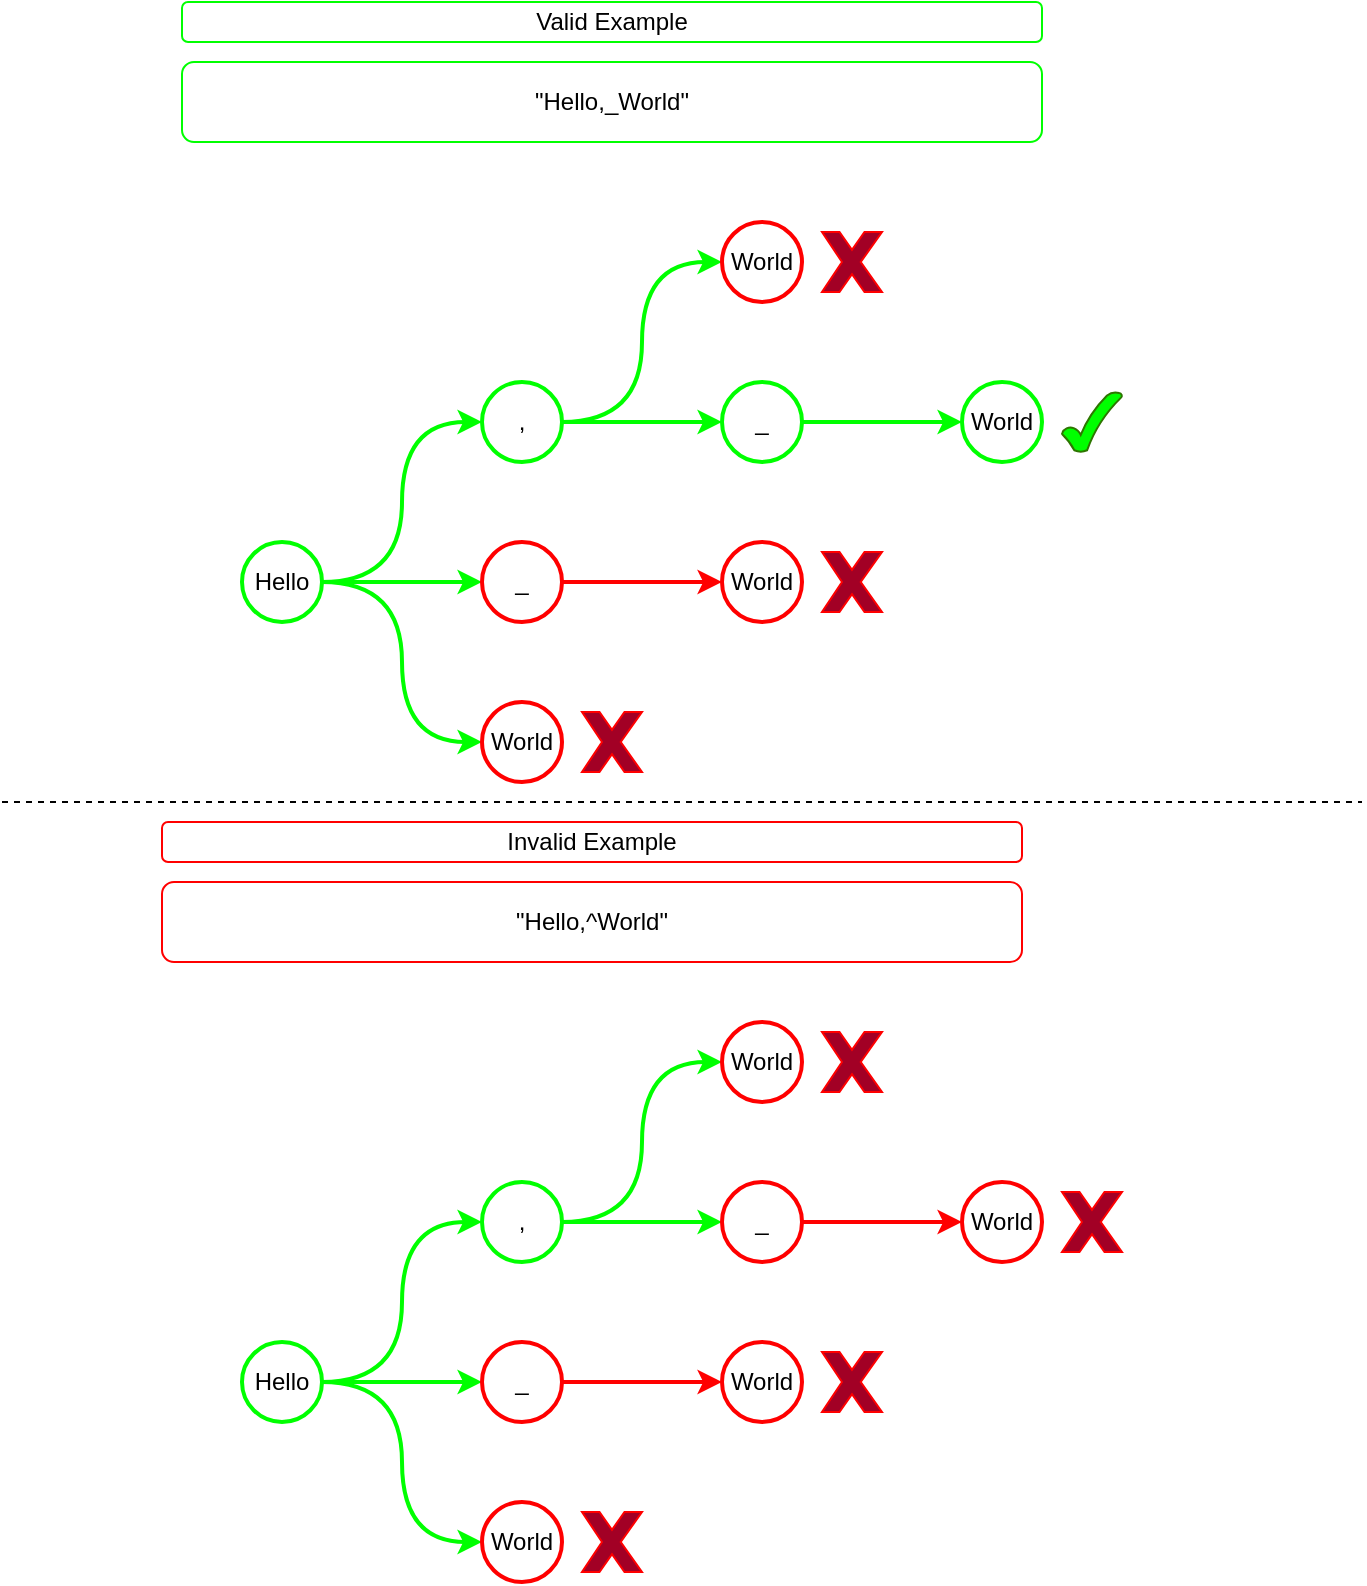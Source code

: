 <mxfile version="24.2.5" type="device">
  <diagram id="5_LrSvfUDZXO3y8Wor-d" name="Page-1">
    <mxGraphModel dx="1185" dy="683" grid="1" gridSize="10" guides="1" tooltips="1" connect="1" arrows="1" fold="1" page="1" pageScale="1" pageWidth="850" pageHeight="1100" math="0" shadow="0">
      <root>
        <mxCell id="0" />
        <mxCell id="1" parent="0" />
        <mxCell id="UZ9Ux37qHeOWCQ1a2PDl-4" value="Valid Example" style="rounded=1;whiteSpace=wrap;html=1;strokeColor=#00FF00;" parent="1" vertex="1">
          <mxGeometry x="90" y="90" width="430" height="20" as="geometry" />
        </mxCell>
        <mxCell id="UZ9Ux37qHeOWCQ1a2PDl-5" value="&quot;Hello,_World&quot;" style="rounded=1;whiteSpace=wrap;html=1;strokeColor=#00FF00;" parent="1" vertex="1">
          <mxGeometry x="90" y="120" width="430" height="40" as="geometry" />
        </mxCell>
        <mxCell id="UZ9Ux37qHeOWCQ1a2PDl-14" style="edgeStyle=orthogonalEdgeStyle;rounded=0;orthogonalLoop=1;jettySize=auto;html=1;entryX=0;entryY=0.5;entryDx=0;entryDy=0;curved=1;strokeColor=#00FF00;strokeWidth=2;" parent="1" source="UZ9Ux37qHeOWCQ1a2PDl-6" target="UZ9Ux37qHeOWCQ1a2PDl-9" edge="1">
          <mxGeometry relative="1" as="geometry" />
        </mxCell>
        <mxCell id="UZ9Ux37qHeOWCQ1a2PDl-15" style="edgeStyle=orthogonalEdgeStyle;rounded=0;orthogonalLoop=1;jettySize=auto;html=1;strokeColor=#00FF00;strokeWidth=2;" parent="1" source="UZ9Ux37qHeOWCQ1a2PDl-6" target="UZ9Ux37qHeOWCQ1a2PDl-8" edge="1">
          <mxGeometry relative="1" as="geometry" />
        </mxCell>
        <mxCell id="UZ9Ux37qHeOWCQ1a2PDl-16" style="edgeStyle=orthogonalEdgeStyle;rounded=0;orthogonalLoop=1;jettySize=auto;html=1;entryX=0;entryY=0.5;entryDx=0;entryDy=0;curved=1;strokeColor=#00FF00;strokeWidth=2;" parent="1" source="UZ9Ux37qHeOWCQ1a2PDl-6" target="UZ9Ux37qHeOWCQ1a2PDl-7" edge="1">
          <mxGeometry relative="1" as="geometry" />
        </mxCell>
        <mxCell id="UZ9Ux37qHeOWCQ1a2PDl-6" value="Hello" style="ellipse;whiteSpace=wrap;html=1;aspect=fixed;strokeColor=#00FF00;strokeWidth=2;" parent="1" vertex="1">
          <mxGeometry x="120" y="360" width="40" height="40" as="geometry" />
        </mxCell>
        <mxCell id="UZ9Ux37qHeOWCQ1a2PDl-7" value="World" style="ellipse;whiteSpace=wrap;html=1;aspect=fixed;strokeColor=#ff0000;strokeWidth=2;" parent="1" vertex="1">
          <mxGeometry x="240" y="440" width="40" height="40" as="geometry" />
        </mxCell>
        <mxCell id="UZ9Ux37qHeOWCQ1a2PDl-19" style="edgeStyle=orthogonalEdgeStyle;rounded=0;orthogonalLoop=1;jettySize=auto;html=1;strokeColor=#FF0000;strokeWidth=2;" parent="1" source="UZ9Ux37qHeOWCQ1a2PDl-8" target="UZ9Ux37qHeOWCQ1a2PDl-11" edge="1">
          <mxGeometry relative="1" as="geometry" />
        </mxCell>
        <mxCell id="UZ9Ux37qHeOWCQ1a2PDl-8" value="_" style="ellipse;whiteSpace=wrap;html=1;aspect=fixed;strokeColor=#ff0000;strokeWidth=2;" parent="1" vertex="1">
          <mxGeometry x="240" y="360" width="40" height="40" as="geometry" />
        </mxCell>
        <mxCell id="UZ9Ux37qHeOWCQ1a2PDl-17" style="edgeStyle=orthogonalEdgeStyle;rounded=0;orthogonalLoop=1;jettySize=auto;html=1;entryX=0;entryY=0.5;entryDx=0;entryDy=0;curved=1;strokeColor=#00FF00;strokeWidth=2;" parent="1" source="UZ9Ux37qHeOWCQ1a2PDl-9" target="UZ9Ux37qHeOWCQ1a2PDl-13" edge="1">
          <mxGeometry relative="1" as="geometry" />
        </mxCell>
        <mxCell id="UZ9Ux37qHeOWCQ1a2PDl-18" style="edgeStyle=orthogonalEdgeStyle;rounded=0;orthogonalLoop=1;jettySize=auto;html=1;entryX=0;entryY=0.5;entryDx=0;entryDy=0;strokeColor=#00FF00;strokeWidth=2;" parent="1" source="UZ9Ux37qHeOWCQ1a2PDl-9" target="UZ9Ux37qHeOWCQ1a2PDl-10" edge="1">
          <mxGeometry relative="1" as="geometry" />
        </mxCell>
        <mxCell id="UZ9Ux37qHeOWCQ1a2PDl-9" value="," style="ellipse;whiteSpace=wrap;html=1;aspect=fixed;strokeColor=#00FF00;strokeWidth=2;" parent="1" vertex="1">
          <mxGeometry x="240" y="280" width="40" height="40" as="geometry" />
        </mxCell>
        <mxCell id="UZ9Ux37qHeOWCQ1a2PDl-25" style="edgeStyle=orthogonalEdgeStyle;rounded=0;orthogonalLoop=1;jettySize=auto;html=1;strokeColor=#00FF00;strokeWidth=2;" parent="1" source="UZ9Ux37qHeOWCQ1a2PDl-10" target="UZ9Ux37qHeOWCQ1a2PDl-24" edge="1">
          <mxGeometry relative="1" as="geometry" />
        </mxCell>
        <mxCell id="UZ9Ux37qHeOWCQ1a2PDl-10" value="_" style="ellipse;whiteSpace=wrap;html=1;aspect=fixed;strokeColor=#00FF00;strokeWidth=2;" parent="1" vertex="1">
          <mxGeometry x="360" y="280" width="40" height="40" as="geometry" />
        </mxCell>
        <mxCell id="UZ9Ux37qHeOWCQ1a2PDl-11" value="World" style="ellipse;whiteSpace=wrap;html=1;aspect=fixed;strokeColor=#ff0000;strokeWidth=2;" parent="1" vertex="1">
          <mxGeometry x="360" y="360" width="40" height="40" as="geometry" />
        </mxCell>
        <mxCell id="UZ9Ux37qHeOWCQ1a2PDl-13" value="World" style="ellipse;whiteSpace=wrap;html=1;aspect=fixed;strokeColor=#ff0000;strokeWidth=2;" parent="1" vertex="1">
          <mxGeometry x="360" y="200" width="40" height="40" as="geometry" />
        </mxCell>
        <mxCell id="UZ9Ux37qHeOWCQ1a2PDl-22" value="Invalid Example" style="rounded=1;whiteSpace=wrap;html=1;strokeColor=#FF0000;" parent="1" vertex="1">
          <mxGeometry x="80" y="500" width="430" height="20" as="geometry" />
        </mxCell>
        <mxCell id="UZ9Ux37qHeOWCQ1a2PDl-23" value="&quot;Hello,^World&quot;" style="rounded=1;whiteSpace=wrap;html=1;strokeColor=#FF0000;" parent="1" vertex="1">
          <mxGeometry x="80" y="530" width="430" height="40" as="geometry" />
        </mxCell>
        <mxCell id="UZ9Ux37qHeOWCQ1a2PDl-24" value="World" style="ellipse;whiteSpace=wrap;html=1;aspect=fixed;strokeColor=#00FF00;strokeWidth=2;" parent="1" vertex="1">
          <mxGeometry x="480" y="280" width="40" height="40" as="geometry" />
        </mxCell>
        <mxCell id="UZ9Ux37qHeOWCQ1a2PDl-26" style="edgeStyle=orthogonalEdgeStyle;rounded=0;orthogonalLoop=1;jettySize=auto;html=1;entryX=0;entryY=0.5;entryDx=0;entryDy=0;curved=1;strokeColor=#00FF00;strokeWidth=2;" parent="1" source="UZ9Ux37qHeOWCQ1a2PDl-29" target="UZ9Ux37qHeOWCQ1a2PDl-35" edge="1">
          <mxGeometry relative="1" as="geometry" />
        </mxCell>
        <mxCell id="UZ9Ux37qHeOWCQ1a2PDl-27" style="edgeStyle=orthogonalEdgeStyle;rounded=0;orthogonalLoop=1;jettySize=auto;html=1;strokeColor=#00FF00;strokeWidth=2;" parent="1" source="UZ9Ux37qHeOWCQ1a2PDl-29" target="UZ9Ux37qHeOWCQ1a2PDl-32" edge="1">
          <mxGeometry relative="1" as="geometry" />
        </mxCell>
        <mxCell id="UZ9Ux37qHeOWCQ1a2PDl-28" style="edgeStyle=orthogonalEdgeStyle;rounded=0;orthogonalLoop=1;jettySize=auto;html=1;entryX=0;entryY=0.5;entryDx=0;entryDy=0;curved=1;strokeColor=#00FF00;strokeWidth=2;" parent="1" source="UZ9Ux37qHeOWCQ1a2PDl-29" target="UZ9Ux37qHeOWCQ1a2PDl-30" edge="1">
          <mxGeometry relative="1" as="geometry" />
        </mxCell>
        <mxCell id="UZ9Ux37qHeOWCQ1a2PDl-29" value="Hello" style="ellipse;whiteSpace=wrap;html=1;aspect=fixed;strokeColor=#00FF00;strokeWidth=2;" parent="1" vertex="1">
          <mxGeometry x="120" y="760" width="40" height="40" as="geometry" />
        </mxCell>
        <mxCell id="UZ9Ux37qHeOWCQ1a2PDl-30" value="World" style="ellipse;whiteSpace=wrap;html=1;aspect=fixed;strokeColor=#FF0000;strokeWidth=2;" parent="1" vertex="1">
          <mxGeometry x="240" y="840" width="40" height="40" as="geometry" />
        </mxCell>
        <mxCell id="UZ9Ux37qHeOWCQ1a2PDl-31" style="edgeStyle=orthogonalEdgeStyle;rounded=0;orthogonalLoop=1;jettySize=auto;html=1;strokeColor=#FF0000;strokeWidth=2;" parent="1" source="UZ9Ux37qHeOWCQ1a2PDl-32" target="UZ9Ux37qHeOWCQ1a2PDl-38" edge="1">
          <mxGeometry relative="1" as="geometry" />
        </mxCell>
        <mxCell id="UZ9Ux37qHeOWCQ1a2PDl-32" value="_" style="ellipse;whiteSpace=wrap;html=1;aspect=fixed;strokeColor=#FF0000;strokeWidth=2;" parent="1" vertex="1">
          <mxGeometry x="240" y="760" width="40" height="40" as="geometry" />
        </mxCell>
        <mxCell id="UZ9Ux37qHeOWCQ1a2PDl-33" style="edgeStyle=orthogonalEdgeStyle;rounded=0;orthogonalLoop=1;jettySize=auto;html=1;entryX=0;entryY=0.5;entryDx=0;entryDy=0;curved=1;strokeColor=#00FF00;strokeWidth=2;" parent="1" source="UZ9Ux37qHeOWCQ1a2PDl-35" target="UZ9Ux37qHeOWCQ1a2PDl-39" edge="1">
          <mxGeometry relative="1" as="geometry" />
        </mxCell>
        <mxCell id="UZ9Ux37qHeOWCQ1a2PDl-34" style="edgeStyle=orthogonalEdgeStyle;rounded=0;orthogonalLoop=1;jettySize=auto;html=1;entryX=0;entryY=0.5;entryDx=0;entryDy=0;strokeColor=#00FF00;strokeWidth=2;" parent="1" source="UZ9Ux37qHeOWCQ1a2PDl-35" target="UZ9Ux37qHeOWCQ1a2PDl-37" edge="1">
          <mxGeometry relative="1" as="geometry" />
        </mxCell>
        <mxCell id="UZ9Ux37qHeOWCQ1a2PDl-35" value="," style="ellipse;whiteSpace=wrap;html=1;aspect=fixed;strokeColor=#00FF00;strokeWidth=2;" parent="1" vertex="1">
          <mxGeometry x="240" y="680" width="40" height="40" as="geometry" />
        </mxCell>
        <mxCell id="UZ9Ux37qHeOWCQ1a2PDl-36" style="edgeStyle=orthogonalEdgeStyle;rounded=0;orthogonalLoop=1;jettySize=auto;html=1;strokeColor=#FF0000;strokeWidth=2;" parent="1" source="UZ9Ux37qHeOWCQ1a2PDl-37" target="UZ9Ux37qHeOWCQ1a2PDl-40" edge="1">
          <mxGeometry relative="1" as="geometry" />
        </mxCell>
        <mxCell id="UZ9Ux37qHeOWCQ1a2PDl-37" value="_" style="ellipse;whiteSpace=wrap;html=1;aspect=fixed;strokeColor=#FF0000;strokeWidth=2;" parent="1" vertex="1">
          <mxGeometry x="360" y="680" width="40" height="40" as="geometry" />
        </mxCell>
        <mxCell id="UZ9Ux37qHeOWCQ1a2PDl-38" value="World" style="ellipse;whiteSpace=wrap;html=1;aspect=fixed;strokeColor=#FF0000;strokeWidth=2;" parent="1" vertex="1">
          <mxGeometry x="360" y="760" width="40" height="40" as="geometry" />
        </mxCell>
        <mxCell id="UZ9Ux37qHeOWCQ1a2PDl-39" value="World" style="ellipse;whiteSpace=wrap;html=1;aspect=fixed;strokeColor=#FF0000;strokeWidth=2;" parent="1" vertex="1">
          <mxGeometry x="360" y="600" width="40" height="40" as="geometry" />
        </mxCell>
        <mxCell id="UZ9Ux37qHeOWCQ1a2PDl-40" value="World" style="ellipse;whiteSpace=wrap;html=1;aspect=fixed;strokeColor=#FF0000;strokeWidth=2;" parent="1" vertex="1">
          <mxGeometry x="480" y="680" width="40" height="40" as="geometry" />
        </mxCell>
        <mxCell id="UZ9Ux37qHeOWCQ1a2PDl-41" value="" style="endArrow=none;html=1;rounded=0;dashed=1;" parent="1" edge="1">
          <mxGeometry width="50" height="50" relative="1" as="geometry">
            <mxPoint y="490" as="sourcePoint" />
            <mxPoint x="680" y="490" as="targetPoint" />
          </mxGeometry>
        </mxCell>
        <mxCell id="pA2hpONsF-baMWNIkRtu-1" value="" style="verticalLabelPosition=bottom;verticalAlign=top;html=1;shape=mxgraph.basic.tick;fillColor=#00FF00;fontColor=#ffffff;strokeColor=#2D7600;" parent="1" vertex="1">
          <mxGeometry x="530" y="285" width="30" height="30" as="geometry" />
        </mxCell>
        <mxCell id="pA2hpONsF-baMWNIkRtu-2" value="" style="verticalLabelPosition=bottom;verticalAlign=top;html=1;shape=mxgraph.basic.x;strokeColor=#FF0000;fillColor=#a20025;fontColor=#ffffff;" parent="1" vertex="1">
          <mxGeometry x="530" y="685" width="30" height="30" as="geometry" />
        </mxCell>
        <mxCell id="pA2hpONsF-baMWNIkRtu-3" value="" style="verticalLabelPosition=bottom;verticalAlign=top;html=1;shape=mxgraph.basic.x;strokeColor=#FF0000;fillColor=#a20025;fontColor=#ffffff;" parent="1" vertex="1">
          <mxGeometry x="410" y="605" width="30" height="30" as="geometry" />
        </mxCell>
        <mxCell id="pA2hpONsF-baMWNIkRtu-4" value="" style="verticalLabelPosition=bottom;verticalAlign=top;html=1;shape=mxgraph.basic.x;strokeColor=#FF0000;fillColor=#a20025;fontColor=#ffffff;" parent="1" vertex="1">
          <mxGeometry x="410" y="765" width="30" height="30" as="geometry" />
        </mxCell>
        <mxCell id="pA2hpONsF-baMWNIkRtu-5" value="" style="verticalLabelPosition=bottom;verticalAlign=top;html=1;shape=mxgraph.basic.x;strokeColor=#FF0000;fillColor=#a20025;fontColor=#ffffff;" parent="1" vertex="1">
          <mxGeometry x="290" y="845" width="30" height="30" as="geometry" />
        </mxCell>
        <mxCell id="pA2hpONsF-baMWNIkRtu-6" value="" style="verticalLabelPosition=bottom;verticalAlign=top;html=1;shape=mxgraph.basic.x;strokeColor=#FF0000;fillColor=#a20025;fontColor=#ffffff;" parent="1" vertex="1">
          <mxGeometry x="290" y="445" width="30" height="30" as="geometry" />
        </mxCell>
        <mxCell id="pA2hpONsF-baMWNIkRtu-7" value="" style="verticalLabelPosition=bottom;verticalAlign=top;html=1;shape=mxgraph.basic.x;strokeColor=#FF0000;fillColor=#a20025;fontColor=#ffffff;" parent="1" vertex="1">
          <mxGeometry x="410" y="365" width="30" height="30" as="geometry" />
        </mxCell>
        <mxCell id="pA2hpONsF-baMWNIkRtu-8" value="" style="verticalLabelPosition=bottom;verticalAlign=top;html=1;shape=mxgraph.basic.x;strokeColor=#FF0000;fillColor=#a20025;fontColor=#ffffff;" parent="1" vertex="1">
          <mxGeometry x="410" y="205" width="30" height="30" as="geometry" />
        </mxCell>
      </root>
    </mxGraphModel>
  </diagram>
</mxfile>
